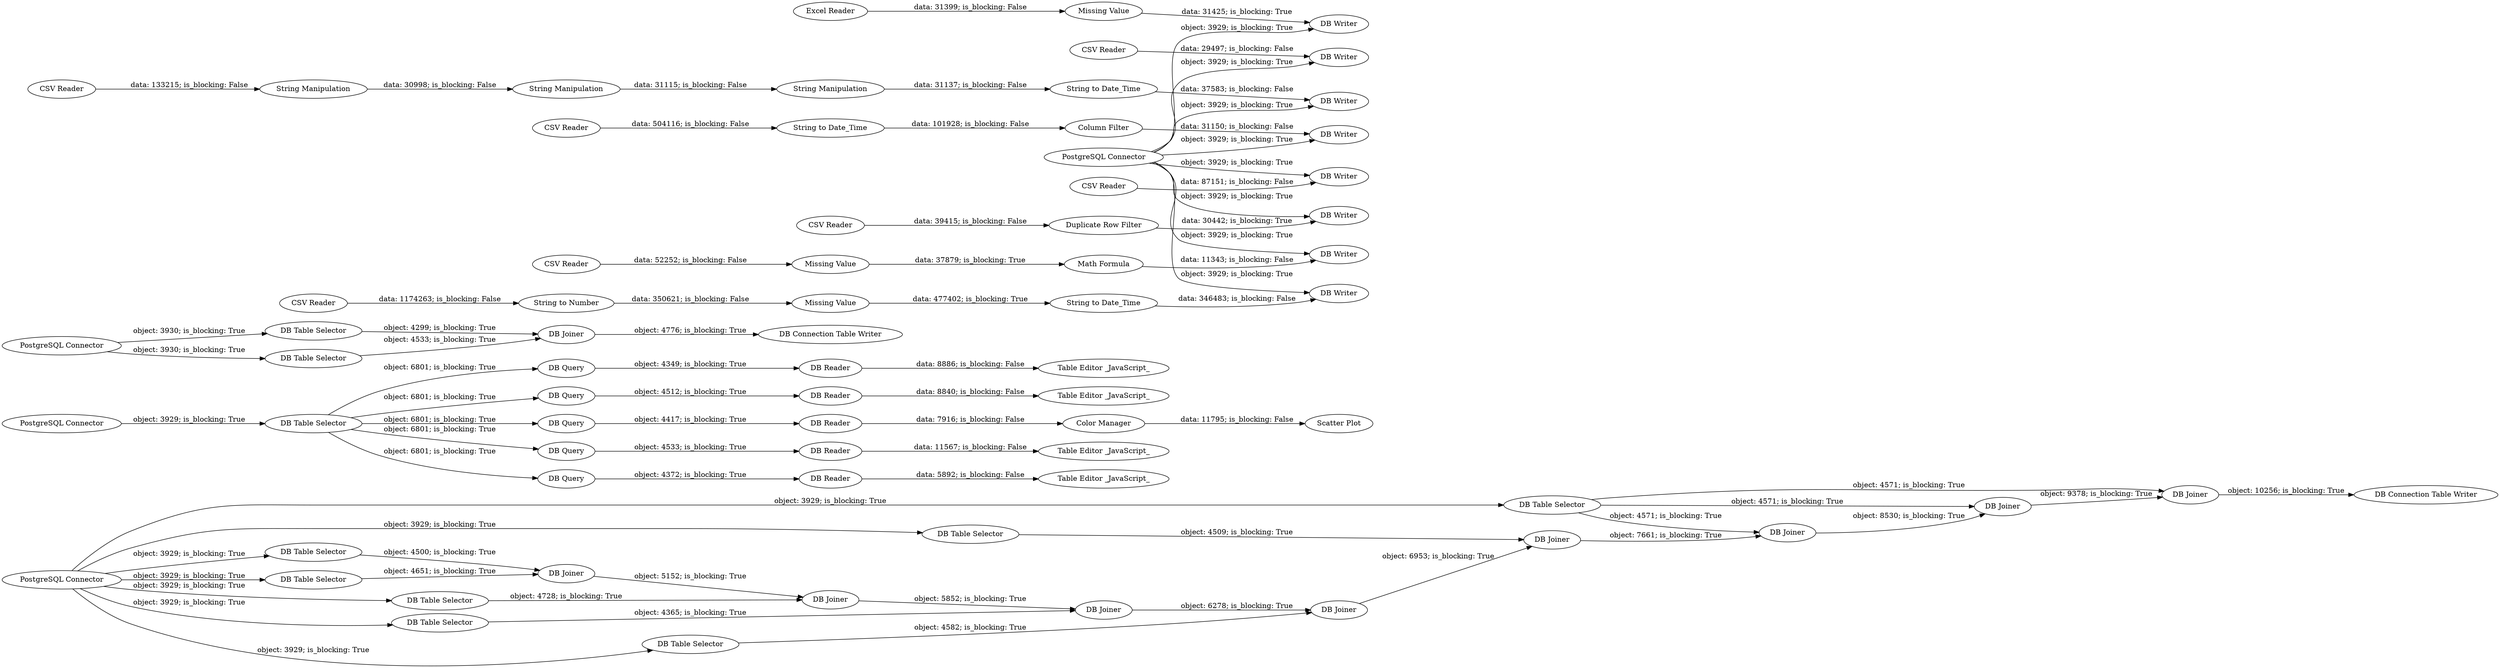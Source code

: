 digraph {
	"-1029238697192453157_77" [label="DB Joiner"]
	"-1029238697192453157_79" [label="DB Table Selector"]
	"-1029238697192453157_56" [label="DB Table Selector"]
	"-1029238697192453157_61" [label="DB Joiner"]
	"-1029238697192453157_78" [label="DB Joiner"]
	"-1029238697192453157_114" [label="Table Editor _JavaScript_"]
	"-1029238697192453157_48" [label="DB Table Selector"]
	"-1029238697192453157_43" [label="DB Writer"]
	"-1029238697192453157_64" [label="String to Date_Time"]
	"-1029238697192453157_85" [label="DB Table Selector"]
	"-1029238697192453157_20" [label="Missing Value"]
	"-1029238697192453157_89" [label="DB Reader"]
	"-1029238697192453157_15" [label="String Manipulation"]
	"-1029238697192453157_35" [label="DB Writer"]
	"-1029238697192453157_112" [label="Table Editor _JavaScript_"]
	"-1029238697192453157_19" [label="String to Number"]
	"-1029238697192453157_53" [label="DB Table Selector"]
	"-1029238697192453157_67" [label="PostgreSQL Connector"]
	"-1029238697192453157_37" [label="DB Writer"]
	"-1029238697192453157_33" [label="Missing Value"]
	"-1029238697192453157_108" [label="DB Query"]
	"-1029238697192453157_110" [label="DB Reader"]
	"-1029238697192453157_55" [label="DB Table Selector"]
	"-1029238697192453157_7" [label="Missing Value"]
	"-1029238697192453157_115" [label="Table Editor _JavaScript_"]
	"-1029238697192453157_76" [label="DB Joiner"]
	"-1029238697192453157_60" [label="DB Table Selector"]
	"-1029238697192453157_5" [label="CSV Reader"]
	"-1029238697192453157_41" [label="DB Writer"]
	"-1029238697192453157_1" [label="CSV Reader"]
	"-1029238697192453157_80" [label="DB Joiner"]
	"-1029238697192453157_105" [label="DB Reader"]
	"-1029238697192453157_49" [label="PostgreSQL Connector"]
	"-1029238697192453157_45" [label="Math Formula"]
	"-1029238697192453157_81" [label="DB Joiner"]
	"-1029238697192453157_106" [label="Color Manager"]
	"-1029238697192453157_103" [label="DB Reader"]
	"-1029238697192453157_4" [label="CSV Reader"]
	"-1029238697192453157_84" [label="PostgreSQL Connector"]
	"-1029238697192453157_101" [label="DB Query"]
	"-1029238697192453157_51" [label="DB Connection Table Writer"]
	"-1029238697192453157_88" [label="DB Query"]
	"-1029238697192453157_109" [label="DB Query"]
	"-1029238697192453157_2" [label="CSV Reader"]
	"-1029238697192453157_75" [label="DB Table Selector"]
	"-1029238697192453157_42" [label="DB Writer"]
	"-1029238697192453157_40" [label="DB Writer"]
	"-1029238697192453157_50" [label="DB Table Selector"]
	"-1029238697192453157_111" [label="DB Reader"]
	"-1029238697192453157_104" [label="DB Query"]
	"-1029238697192453157_39" [label="DB Writer"]
	"-1029238697192453157_29" [label="CSV Reader"]
	"-1029238697192453157_113" [label="Table Editor _JavaScript_"]
	"-1029238697192453157_30" [label="Excel Reader"]
	"-1029238697192453157_34" [label="PostgreSQL Connector"]
	"-1029238697192453157_10" [label="String to Date_Time"]
	"-1029238697192453157_107" [label="Scatter Plot"]
	"-1029238697192453157_38" [label="DB Writer"]
	"-1029238697192453157_13" [label="String Manipulation"]
	"-1029238697192453157_72" [label="Column Filter"]
	"-1029238697192453157_14" [label="String Manipulation"]
	"-1029238697192453157_83" [label="DB Connection Table Writer"]
	"-1029238697192453157_73" [label="DB Joiner"]
	"-1029238697192453157_3" [label="CSV Reader"]
	"-1029238697192453157_11" [label="Duplicate Row Filter"]
	"-1029238697192453157_62" [label="DB Table Selector"]
	"-1029238697192453157_47" [label="DB Joiner"]
	"-1029238697192453157_6" [label="CSV Reader"]
	"-1029238697192453157_82" [label="DB Joiner"]
	"-1029238697192453157_12" [label="String to Date_Time"]
	"-1029238697192453157_3" -> "-1029238697192453157_19" [label="data: 1174263; is_blocking: False"]
	"-1029238697192453157_85" -> "-1029238697192453157_104" [label="object: 6801; is_blocking: True"]
	"-1029238697192453157_19" -> "-1029238697192453157_20" [label="data: 350621; is_blocking: False"]
	"-1029238697192453157_49" -> "-1029238697192453157_60" [label="object: 3929; is_blocking: True"]
	"-1029238697192453157_61" -> "-1029238697192453157_78" [label="object: 6953; is_blocking: True"]
	"-1029238697192453157_49" -> "-1029238697192453157_62" [label="object: 3929; is_blocking: True"]
	"-1029238697192453157_101" -> "-1029238697192453157_103" [label="object: 4512; is_blocking: True"]
	"-1029238697192453157_104" -> "-1029238697192453157_105" [label="object: 4372; is_blocking: True"]
	"-1029238697192453157_13" -> "-1029238697192453157_14" [label="data: 30998; is_blocking: False"]
	"-1029238697192453157_34" -> "-1029238697192453157_40" [label="object: 3929; is_blocking: True"]
	"-1029238697192453157_6" -> "-1029238697192453157_11" [label="data: 39415; is_blocking: False"]
	"-1029238697192453157_73" -> "-1029238697192453157_76" [label="object: 5152; is_blocking: True"]
	"-1029238697192453157_49" -> "-1029238697192453157_56" [label="object: 3929; is_blocking: True"]
	"-1029238697192453157_85" -> "-1029238697192453157_101" [label="object: 6801; is_blocking: True"]
	"-1029238697192453157_108" -> "-1029238697192453157_110" [label="object: 4349; is_blocking: True"]
	"-1029238697192453157_34" -> "-1029238697192453157_43" [label="object: 3929; is_blocking: True"]
	"-1029238697192453157_15" -> "-1029238697192453157_12" [label="data: 31137; is_blocking: False"]
	"-1029238697192453157_53" -> "-1029238697192453157_73" [label="object: 4500; is_blocking: True"]
	"-1029238697192453157_79" -> "-1029238697192453157_80" [label="object: 4571; is_blocking: True"]
	"-1029238697192453157_80" -> "-1029238697192453157_81" [label="object: 8530; is_blocking: True"]
	"-1029238697192453157_89" -> "-1029238697192453157_106" [label="data: 7916; is_blocking: False"]
	"-1029238697192453157_84" -> "-1029238697192453157_85" [label="object: 3929; is_blocking: True"]
	"-1029238697192453157_5" -> "-1029238697192453157_13" [label="data: 133215; is_blocking: False"]
	"-1029238697192453157_82" -> "-1029238697192453157_83" [label="object: 10256; is_blocking: True"]
	"-1029238697192453157_4" -> "-1029238697192453157_7" [label="data: 52252; is_blocking: False"]
	"-1029238697192453157_85" -> "-1029238697192453157_88" [label="object: 6801; is_blocking: True"]
	"-1029238697192453157_55" -> "-1029238697192453157_61" [label="object: 4582; is_blocking: True"]
	"-1029238697192453157_49" -> "-1029238697192453157_53" [label="object: 3929; is_blocking: True"]
	"-1029238697192453157_49" -> "-1029238697192453157_75" [label="object: 3929; is_blocking: True"]
	"-1029238697192453157_60" -> "-1029238697192453157_77" [label="object: 4365; is_blocking: True"]
	"-1029238697192453157_1" -> "-1029238697192453157_37" [label="data: 29497; is_blocking: False"]
	"-1029238697192453157_7" -> "-1029238697192453157_45" [label="data: 37879; is_blocking: True"]
	"-1029238697192453157_79" -> "-1029238697192453157_81" [label="object: 4571; is_blocking: True"]
	"-1029238697192453157_81" -> "-1029238697192453157_82" [label="object: 9378; is_blocking: True"]
	"-1029238697192453157_72" -> "-1029238697192453157_43" [label="data: 31150; is_blocking: False"]
	"-1029238697192453157_29" -> "-1029238697192453157_64" [label="data: 504116; is_blocking: False"]
	"-1029238697192453157_11" -> "-1029238697192453157_42" [label="data: 30442; is_blocking: True"]
	"-1029238697192453157_34" -> "-1029238697192453157_42" [label="object: 3929; is_blocking: True"]
	"-1029238697192453157_50" -> "-1029238697192453157_47" [label="object: 4533; is_blocking: True"]
	"-1029238697192453157_76" -> "-1029238697192453157_77" [label="object: 5852; is_blocking: True"]
	"-1029238697192453157_67" -> "-1029238697192453157_48" [label="object: 3930; is_blocking: True"]
	"-1029238697192453157_85" -> "-1029238697192453157_109" [label="object: 6801; is_blocking: True"]
	"-1029238697192453157_109" -> "-1029238697192453157_111" [label="object: 4533; is_blocking: True"]
	"-1029238697192453157_79" -> "-1029238697192453157_82" [label="object: 4571; is_blocking: True"]
	"-1029238697192453157_111" -> "-1029238697192453157_115" [label="data: 11567; is_blocking: False"]
	"-1029238697192453157_103" -> "-1029238697192453157_112" [label="data: 8840; is_blocking: False"]
	"-1029238697192453157_105" -> "-1029238697192453157_113" [label="data: 5892; is_blocking: False"]
	"-1029238697192453157_10" -> "-1029238697192453157_39" [label="data: 346483; is_blocking: False"]
	"-1029238697192453157_30" -> "-1029238697192453157_33" [label="data: 31399; is_blocking: False"]
	"-1029238697192453157_34" -> "-1029238697192453157_41" [label="object: 3929; is_blocking: True"]
	"-1029238697192453157_47" -> "-1029238697192453157_51" [label="object: 4776; is_blocking: True"]
	"-1029238697192453157_85" -> "-1029238697192453157_108" [label="object: 6801; is_blocking: True"]
	"-1029238697192453157_75" -> "-1029238697192453157_73" [label="object: 4651; is_blocking: True"]
	"-1029238697192453157_20" -> "-1029238697192453157_10" [label="data: 477402; is_blocking: True"]
	"-1029238697192453157_34" -> "-1029238697192453157_37" [label="object: 3929; is_blocking: True"]
	"-1029238697192453157_48" -> "-1029238697192453157_47" [label="object: 4299; is_blocking: True"]
	"-1029238697192453157_64" -> "-1029238697192453157_72" [label="data: 101928; is_blocking: False"]
	"-1029238697192453157_67" -> "-1029238697192453157_50" [label="object: 3930; is_blocking: True"]
	"-1029238697192453157_78" -> "-1029238697192453157_80" [label="object: 7661; is_blocking: True"]
	"-1029238697192453157_106" -> "-1029238697192453157_107" [label="data: 11795; is_blocking: False"]
	"-1029238697192453157_33" -> "-1029238697192453157_35" [label="data: 31425; is_blocking: True"]
	"-1029238697192453157_34" -> "-1029238697192453157_39" [label="object: 3929; is_blocking: True"]
	"-1029238697192453157_56" -> "-1029238697192453157_76" [label="object: 4728; is_blocking: True"]
	"-1029238697192453157_45" -> "-1029238697192453157_40" [label="data: 11343; is_blocking: False"]
	"-1029238697192453157_49" -> "-1029238697192453157_55" [label="object: 3929; is_blocking: True"]
	"-1029238697192453157_12" -> "-1029238697192453157_41" [label="data: 37583; is_blocking: False"]
	"-1029238697192453157_49" -> "-1029238697192453157_79" [label="object: 3929; is_blocking: True"]
	"-1029238697192453157_77" -> "-1029238697192453157_61" [label="object: 6278; is_blocking: True"]
	"-1029238697192453157_88" -> "-1029238697192453157_89" [label="object: 4417; is_blocking: True"]
	"-1029238697192453157_110" -> "-1029238697192453157_114" [label="data: 8886; is_blocking: False"]
	"-1029238697192453157_34" -> "-1029238697192453157_38" [label="object: 3929; is_blocking: True"]
	"-1029238697192453157_62" -> "-1029238697192453157_78" [label="object: 4509; is_blocking: True"]
	"-1029238697192453157_2" -> "-1029238697192453157_38" [label="data: 87151; is_blocking: False"]
	"-1029238697192453157_34" -> "-1029238697192453157_35" [label="object: 3929; is_blocking: True"]
	"-1029238697192453157_14" -> "-1029238697192453157_15" [label="data: 31115; is_blocking: False"]
	rankdir=LR
}
